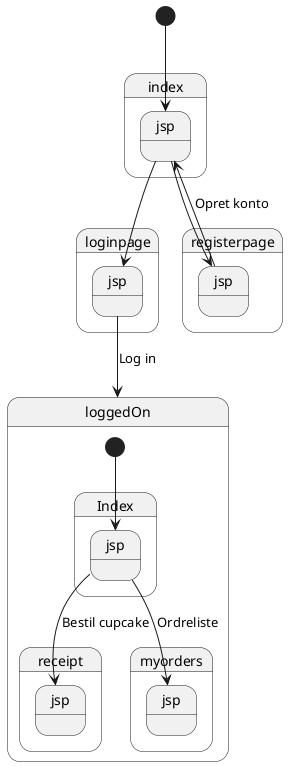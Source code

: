 @startuml
'https://plantuml.com/state-diagram

[*] --> index.jsp
index.jsp --> loginpage.jsp
index.jsp --> registerpage.jsp
registerpage.jsp --> index.jsp: Opret konto
loginpage.jsp --> loggedOn: Log in

state loggedOn {
    [*] --> Index.jsp
    Index.jsp --> receipt.jsp: Bestil cupcake
    Index.jsp --> myorders.jsp: Ordreliste
}
@enduml